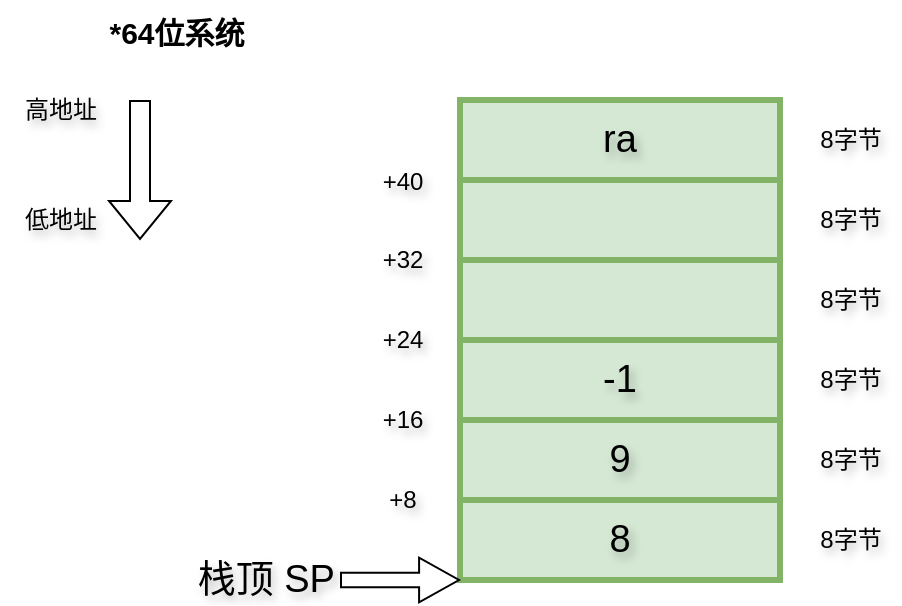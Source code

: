 <mxfile version="24.7.8">
  <diagram name="第 1 页" id="IX-bC-Tm4ge8P1yAOLd5">
    <mxGraphModel dx="678" dy="559" grid="1" gridSize="2" guides="1" tooltips="1" connect="1" arrows="1" fold="1" page="1" pageScale="1" pageWidth="1169" pageHeight="827" math="0" shadow="0">
      <root>
        <mxCell id="0" />
        <mxCell id="1" parent="0" />
        <mxCell id="E7uEnnY4FdC4IcTIUO9f-2" value="ra" style="rounded=0;whiteSpace=wrap;html=1;fontSize=19;labelBackgroundColor=none;textShadow=1;labelBorderColor=none;fillColor=#d5e8d4;strokeColor=#82b366;strokeWidth=3;" parent="1" vertex="1">
          <mxGeometry x="320" y="80" width="160" height="40" as="geometry" />
        </mxCell>
        <mxCell id="E7uEnnY4FdC4IcTIUO9f-3" value="" style="rounded=0;whiteSpace=wrap;html=1;fontSize=19;labelBackgroundColor=none;textShadow=1;labelBorderColor=none;fillColor=#d5e8d4;strokeColor=#82b366;strokeWidth=3;" parent="1" vertex="1">
          <mxGeometry x="320" y="120" width="160" height="40" as="geometry" />
        </mxCell>
        <mxCell id="E7uEnnY4FdC4IcTIUO9f-4" value="" style="rounded=0;whiteSpace=wrap;html=1;fontSize=19;labelBackgroundColor=none;textShadow=1;labelBorderColor=none;fillColor=#d5e8d4;strokeColor=#82b366;strokeWidth=3;" parent="1" vertex="1">
          <mxGeometry x="320" y="160" width="160" height="40" as="geometry" />
        </mxCell>
        <mxCell id="E7uEnnY4FdC4IcTIUO9f-5" value="-1" style="rounded=0;whiteSpace=wrap;html=1;fontSize=19;labelBackgroundColor=none;textShadow=1;labelBorderColor=none;fillColor=#d5e8d4;strokeColor=#82b366;strokeWidth=3;" parent="1" vertex="1">
          <mxGeometry x="320" y="200" width="160" height="40" as="geometry" />
        </mxCell>
        <mxCell id="E7uEnnY4FdC4IcTIUO9f-6" value="9" style="rounded=0;whiteSpace=wrap;html=1;fontSize=19;labelBackgroundColor=none;textShadow=1;labelBorderColor=none;fillColor=#d5e8d4;strokeColor=#82b366;strokeWidth=3;" parent="1" vertex="1">
          <mxGeometry x="320" y="240" width="160" height="40" as="geometry" />
        </mxCell>
        <mxCell id="E7uEnnY4FdC4IcTIUO9f-7" value="8" style="rounded=0;whiteSpace=wrap;html=1;fontSize=19;labelBackgroundColor=none;textShadow=1;labelBorderColor=none;fillColor=#d5e8d4;strokeColor=#82b366;strokeWidth=3;" parent="1" vertex="1">
          <mxGeometry x="320" y="280" width="160" height="40" as="geometry" />
        </mxCell>
        <mxCell id="E7uEnnY4FdC4IcTIUO9f-10" value="" style="shape=flexArrow;endArrow=classic;html=1;rounded=0;entryX=0;entryY=1;entryDx=0;entryDy=0;endWidth=14.218;endSize=6.319;width=7.143;fontSize=19;labelBackgroundColor=none;textShadow=1;labelBorderColor=none;" parent="1" target="E7uEnnY4FdC4IcTIUO9f-7" edge="1">
          <mxGeometry width="50" height="50" relative="1" as="geometry">
            <mxPoint x="260" y="320" as="sourcePoint" />
            <mxPoint x="210" y="270" as="targetPoint" />
          </mxGeometry>
        </mxCell>
        <mxCell id="E7uEnnY4FdC4IcTIUO9f-11" value="&amp;nbsp;栈顶 SP" style="edgeLabel;html=1;align=center;verticalAlign=middle;resizable=0;points=[];fontSize=19;labelBackgroundColor=none;textShadow=1;labelBorderColor=none;" parent="E7uEnnY4FdC4IcTIUO9f-10" vertex="1" connectable="0">
          <mxGeometry x="-0.839" y="-1" relative="1" as="geometry">
            <mxPoint x="-45" y="-1" as="offset" />
          </mxGeometry>
        </mxCell>
        <mxCell id="WqDjdA4BrRo4XXWG03h7-1" value="8字节" style="text;html=1;align=center;verticalAlign=middle;resizable=0;points=[];autosize=1;strokeColor=none;fillColor=none;labelBackgroundColor=none;textShadow=1;labelBorderColor=none;" vertex="1" parent="1">
          <mxGeometry x="490" y="285" width="50" height="30" as="geometry" />
        </mxCell>
        <mxCell id="WqDjdA4BrRo4XXWG03h7-2" value="8字节" style="text;html=1;align=center;verticalAlign=middle;resizable=0;points=[];autosize=1;strokeColor=none;fillColor=none;labelBackgroundColor=none;textShadow=1;labelBorderColor=none;" vertex="1" parent="1">
          <mxGeometry x="490" y="245" width="50" height="30" as="geometry" />
        </mxCell>
        <mxCell id="WqDjdA4BrRo4XXWG03h7-3" value="8字节" style="text;html=1;align=center;verticalAlign=middle;resizable=0;points=[];autosize=1;strokeColor=none;fillColor=none;labelBackgroundColor=none;textShadow=1;labelBorderColor=none;" vertex="1" parent="1">
          <mxGeometry x="490" y="205" width="50" height="30" as="geometry" />
        </mxCell>
        <mxCell id="WqDjdA4BrRo4XXWG03h7-4" value="8字节" style="text;html=1;align=center;verticalAlign=middle;resizable=0;points=[];autosize=1;strokeColor=none;fillColor=none;labelBackgroundColor=none;textShadow=1;labelBorderColor=none;" vertex="1" parent="1">
          <mxGeometry x="490" y="85" width="50" height="30" as="geometry" />
        </mxCell>
        <mxCell id="WqDjdA4BrRo4XXWG03h7-5" value="8字节" style="text;html=1;align=center;verticalAlign=middle;resizable=0;points=[];autosize=1;strokeColor=none;fillColor=none;labelBackgroundColor=none;textShadow=1;labelBorderColor=none;" vertex="1" parent="1">
          <mxGeometry x="490" y="125" width="50" height="30" as="geometry" />
        </mxCell>
        <mxCell id="WqDjdA4BrRo4XXWG03h7-6" value="8字节" style="text;html=1;align=center;verticalAlign=middle;resizable=0;points=[];autosize=1;strokeColor=none;fillColor=none;labelBackgroundColor=none;textShadow=1;labelBorderColor=none;" vertex="1" parent="1">
          <mxGeometry x="490" y="165" width="50" height="30" as="geometry" />
        </mxCell>
        <mxCell id="WqDjdA4BrRo4XXWG03h7-7" value="" style="shape=flexArrow;endArrow=classic;html=1;rounded=0;labelBackgroundColor=none;textShadow=1;labelBorderColor=none;" edge="1" parent="1">
          <mxGeometry width="50" height="50" relative="1" as="geometry">
            <mxPoint x="160" y="80" as="sourcePoint" />
            <mxPoint x="160" y="150" as="targetPoint" />
          </mxGeometry>
        </mxCell>
        <mxCell id="WqDjdA4BrRo4XXWG03h7-8" value="高地址" style="text;html=1;align=center;verticalAlign=middle;resizable=0;points=[];autosize=1;strokeColor=none;fillColor=none;labelBackgroundColor=none;textShadow=1;labelBorderColor=none;" vertex="1" parent="1">
          <mxGeometry x="90" y="70" width="60" height="30" as="geometry" />
        </mxCell>
        <mxCell id="WqDjdA4BrRo4XXWG03h7-9" value="低地址" style="text;html=1;align=center;verticalAlign=middle;resizable=0;points=[];autosize=1;strokeColor=none;fillColor=none;labelBackgroundColor=none;textShadow=1;labelBorderColor=none;" vertex="1" parent="1">
          <mxGeometry x="90" y="125" width="60" height="30" as="geometry" />
        </mxCell>
        <mxCell id="WqDjdA4BrRo4XXWG03h7-10" value="+40" style="text;html=1;align=center;verticalAlign=middle;resizable=0;points=[];autosize=1;strokeColor=none;fillColor=none;labelBackgroundColor=none;textShadow=1;labelBorderColor=none;" vertex="1" parent="1">
          <mxGeometry x="271" y="107" width="40" height="28" as="geometry" />
        </mxCell>
        <mxCell id="WqDjdA4BrRo4XXWG03h7-11" value="+32" style="text;html=1;align=center;verticalAlign=middle;resizable=0;points=[];autosize=1;strokeColor=none;fillColor=none;labelBackgroundColor=none;textShadow=1;labelBorderColor=none;" vertex="1" parent="1">
          <mxGeometry x="271" y="146" width="40" height="28" as="geometry" />
        </mxCell>
        <mxCell id="WqDjdA4BrRo4XXWG03h7-12" value="+16" style="text;html=1;align=center;verticalAlign=middle;resizable=0;points=[];autosize=1;strokeColor=none;fillColor=none;labelBackgroundColor=none;textShadow=1;labelBorderColor=none;" vertex="1" parent="1">
          <mxGeometry x="271" y="226" width="40" height="28" as="geometry" />
        </mxCell>
        <mxCell id="WqDjdA4BrRo4XXWG03h7-13" value="+24" style="text;html=1;align=center;verticalAlign=middle;resizable=0;points=[];autosize=1;strokeColor=none;fillColor=none;labelBackgroundColor=none;textShadow=1;labelBorderColor=none;" vertex="1" parent="1">
          <mxGeometry x="271" y="186" width="40" height="28" as="geometry" />
        </mxCell>
        <mxCell id="WqDjdA4BrRo4XXWG03h7-14" value="+8" style="text;html=1;align=center;verticalAlign=middle;resizable=0;points=[];autosize=1;strokeColor=none;fillColor=none;labelBackgroundColor=none;textShadow=1;labelBorderColor=none;" vertex="1" parent="1">
          <mxGeometry x="274" y="266" width="34" height="28" as="geometry" />
        </mxCell>
        <mxCell id="WqDjdA4BrRo4XXWG03h7-15" value="*64位系统" style="text;html=1;align=center;verticalAlign=middle;resizable=0;points=[];autosize=1;strokeColor=none;fillColor=none;fontStyle=1;fontSize=15;" vertex="1" parent="1">
          <mxGeometry x="134" y="30" width="88" height="32" as="geometry" />
        </mxCell>
      </root>
    </mxGraphModel>
  </diagram>
</mxfile>
